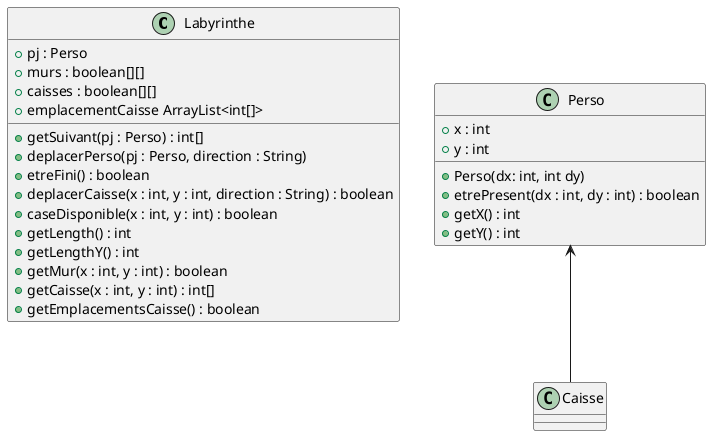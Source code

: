 @startuml

class Labyrinthe{
    + pj : Perso
    + murs : boolean[][]
    + caisses : boolean[][]
    + emplacementCaisse ArrayList<int[]>
    + getSuivant(pj : Perso) : int[]
    + deplacerPerso(pj : Perso, direction : String)
    + etreFini() : boolean
    + deplacerCaisse(x : int, y : int, direction : String) : boolean
    + caseDisponible(x : int, y : int) : boolean
    + getLength() : int
    + getLengthY() : int
    + getMur(x : int, y : int) : boolean
    + getCaisse(x : int, y : int) : int[]
    + getEmplacementsCaisse() : boolean
}

class Caisse {
}

class Perso {
    + x : int
    + y : int
    + Perso(dx: int, int dy)
    + etrePresent(dx : int, dy : int) : boolean
    + getX() : int
    + getY() : int
}

Perso <-- Caisse


@enduml